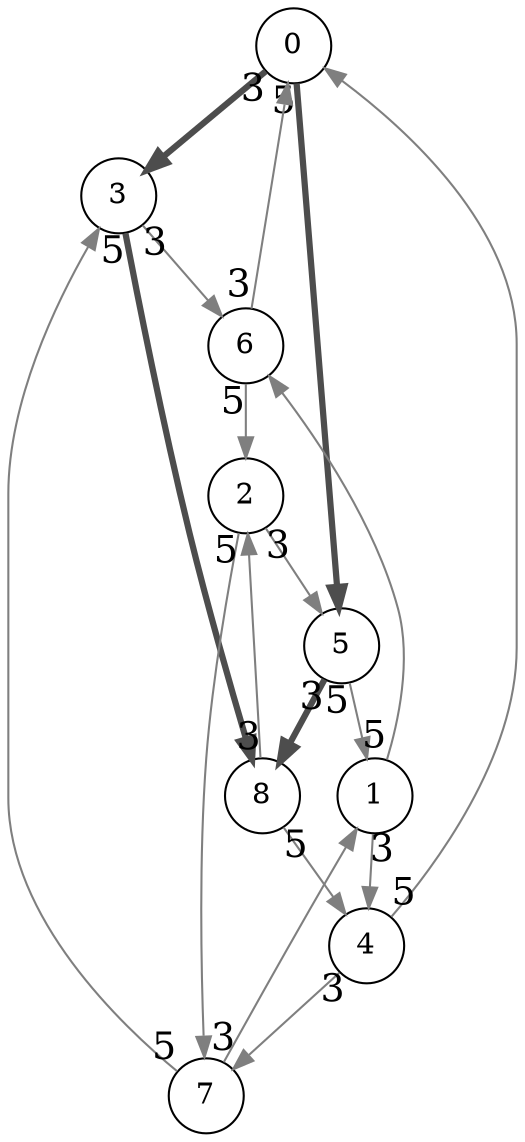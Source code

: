 graph g{
node[shape=circle];
edge[color=gray50];
0 -- 3 [labelfontsize=18,dir=forward,taillabel=3,penwidth=3,color=gray30];
0 -- 5 [labelfontsize=18,dir=forward,taillabel=5,penwidth=3,color=gray30];
1 -- 4 [labelfontsize=18,dir=forward,taillabel=3,labelangle=30];
1 -- 6 [labelfontsize=18,dir=forward,taillabel=5];
2 -- 5 [labelfontsize=18,dir=forward,taillabel=3];
2 -- 7 [labelfontsize=18,dir=forward,taillabel=5];
3 -- 6 [labelfontsize=18,dir=forward,taillabel=3];
3 -- 8 [labelfontsize=18,dir=forward,taillabel=5,penwidth=3,color=gray30];
4 -- 7 [labelfontsize=18,dir=forward,taillabel=3,labelangle=30];
4 -- 0 [labelfontsize=18,dir=forward,taillabel=5];
5 -- 8 [labelfontsize=18,dir=forward,taillabel=3,penwidth=3,color=gray30];
5 -- 1 [labelfontsize=18,dir=forward,taillabel=5];
6 -- 0 [labelfontsize=18,dir=forward,taillabel=3];
6 -- 2 [labelfontsize=18,dir=forward,taillabel=5];
7 -- 1 [labelfontsize=18,dir=forward,taillabel=3,labelangle=30];
7 -- 3 [labelfontsize=18,dir=forward,taillabel=5];
8 -- 2 [labelfontsize=18,dir=forward,taillabel=3,labelangle=30];
8 -- 4 [labelfontsize=18,dir=forward,taillabel=5];
}
